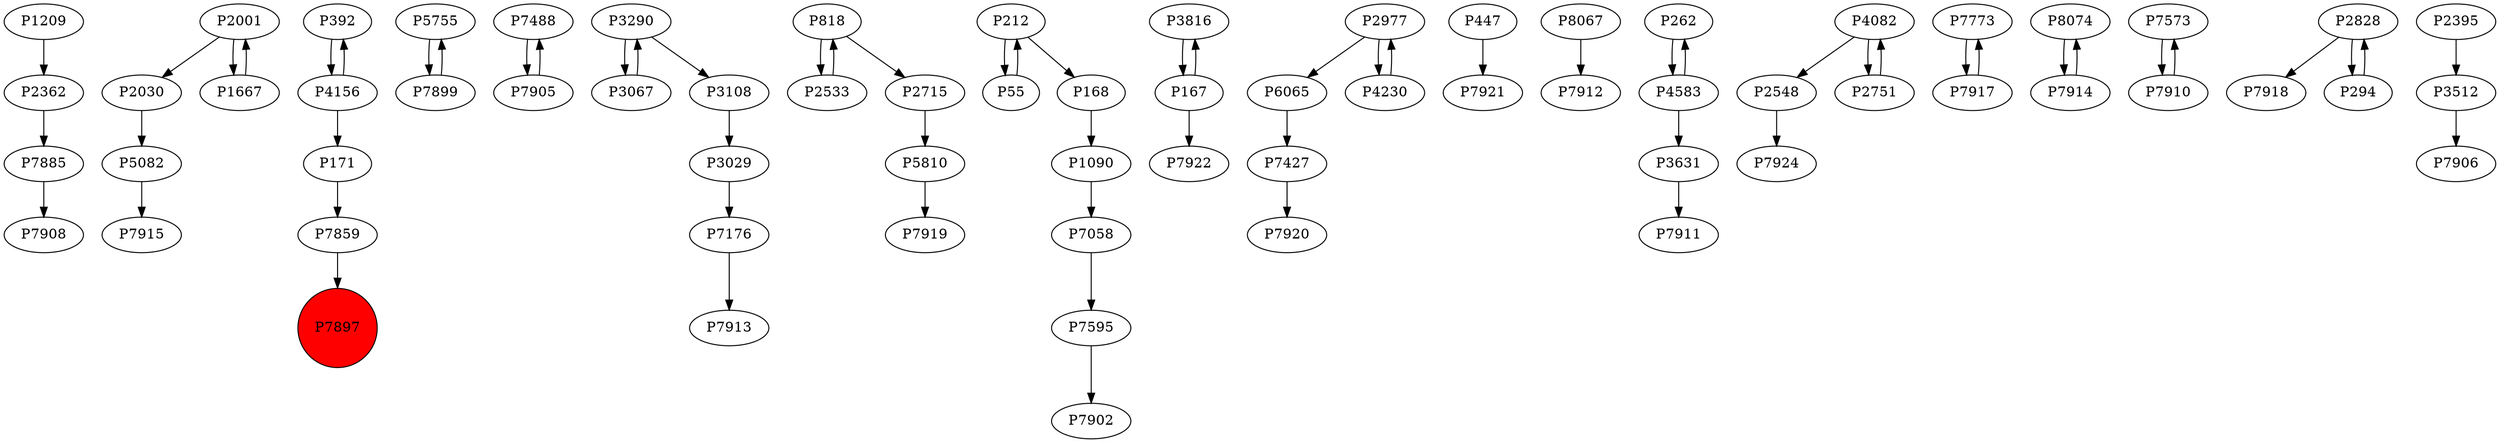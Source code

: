 digraph {
	P7885 -> P7908
	P2001 -> P2030
	P392 -> P4156
	P5755 -> P7899
	P7488 -> P7905
	P3290 -> P3067
	P171 -> P7859
	P4156 -> P171
	P2715 -> P5810
	P7595 -> P7902
	P4156 -> P392
	P3816 -> P167
	P168 -> P1090
	P2977 -> P6065
	P3290 -> P3108
	P447 -> P7921
	P1090 -> P7058
	P167 -> P7922
	P8067 -> P7912
	P2001 -> P1667
	P7058 -> P7595
	P2362 -> P7885
	P262 -> P4583
	P4082 -> P2548
	P7427 -> P7920
	P7773 -> P7917
	P3029 -> P7176
	P4230 -> P2977
	P8074 -> P7914
	P7573 -> P7910
	P2828 -> P7918
	P2030 -> P5082
	P7859 -> P7897
	P7905 -> P7488
	P7899 -> P5755
	P2977 -> P4230
	P4082 -> P2751
	P7910 -> P7573
	P55 -> P212
	P7917 -> P7773
	P3512 -> P7906
	P294 -> P2828
	P3631 -> P7911
	P4583 -> P262
	P5082 -> P7915
	P2533 -> P818
	P2395 -> P3512
	P818 -> P2715
	P2548 -> P7924
	P2751 -> P4082
	P7914 -> P8074
	P7176 -> P7913
	P1667 -> P2001
	P5810 -> P7919
	P2828 -> P294
	P3108 -> P3029
	P212 -> P55
	P3067 -> P3290
	P167 -> P3816
	P1209 -> P2362
	P6065 -> P7427
	P818 -> P2533
	P4583 -> P3631
	P212 -> P168
	P7897 [shape=circle]
	P7897 [style=filled]
	P7897 [fillcolor=red]
}